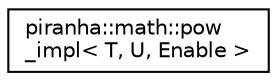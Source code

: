 digraph "Graphical Class Hierarchy"
{
  edge [fontname="Helvetica",fontsize="10",labelfontname="Helvetica",labelfontsize="10"];
  node [fontname="Helvetica",fontsize="10",shape=record];
  rankdir="LR";
  Node0 [label="piranha::math::pow\l_impl\< T, U, Enable \>",height=0.2,width=0.4,color="black", fillcolor="white", style="filled",URL="$structpiranha_1_1math_1_1pow__impl.html",tooltip="Default functor for the implementation of piranha::math::pow(). "];
}
